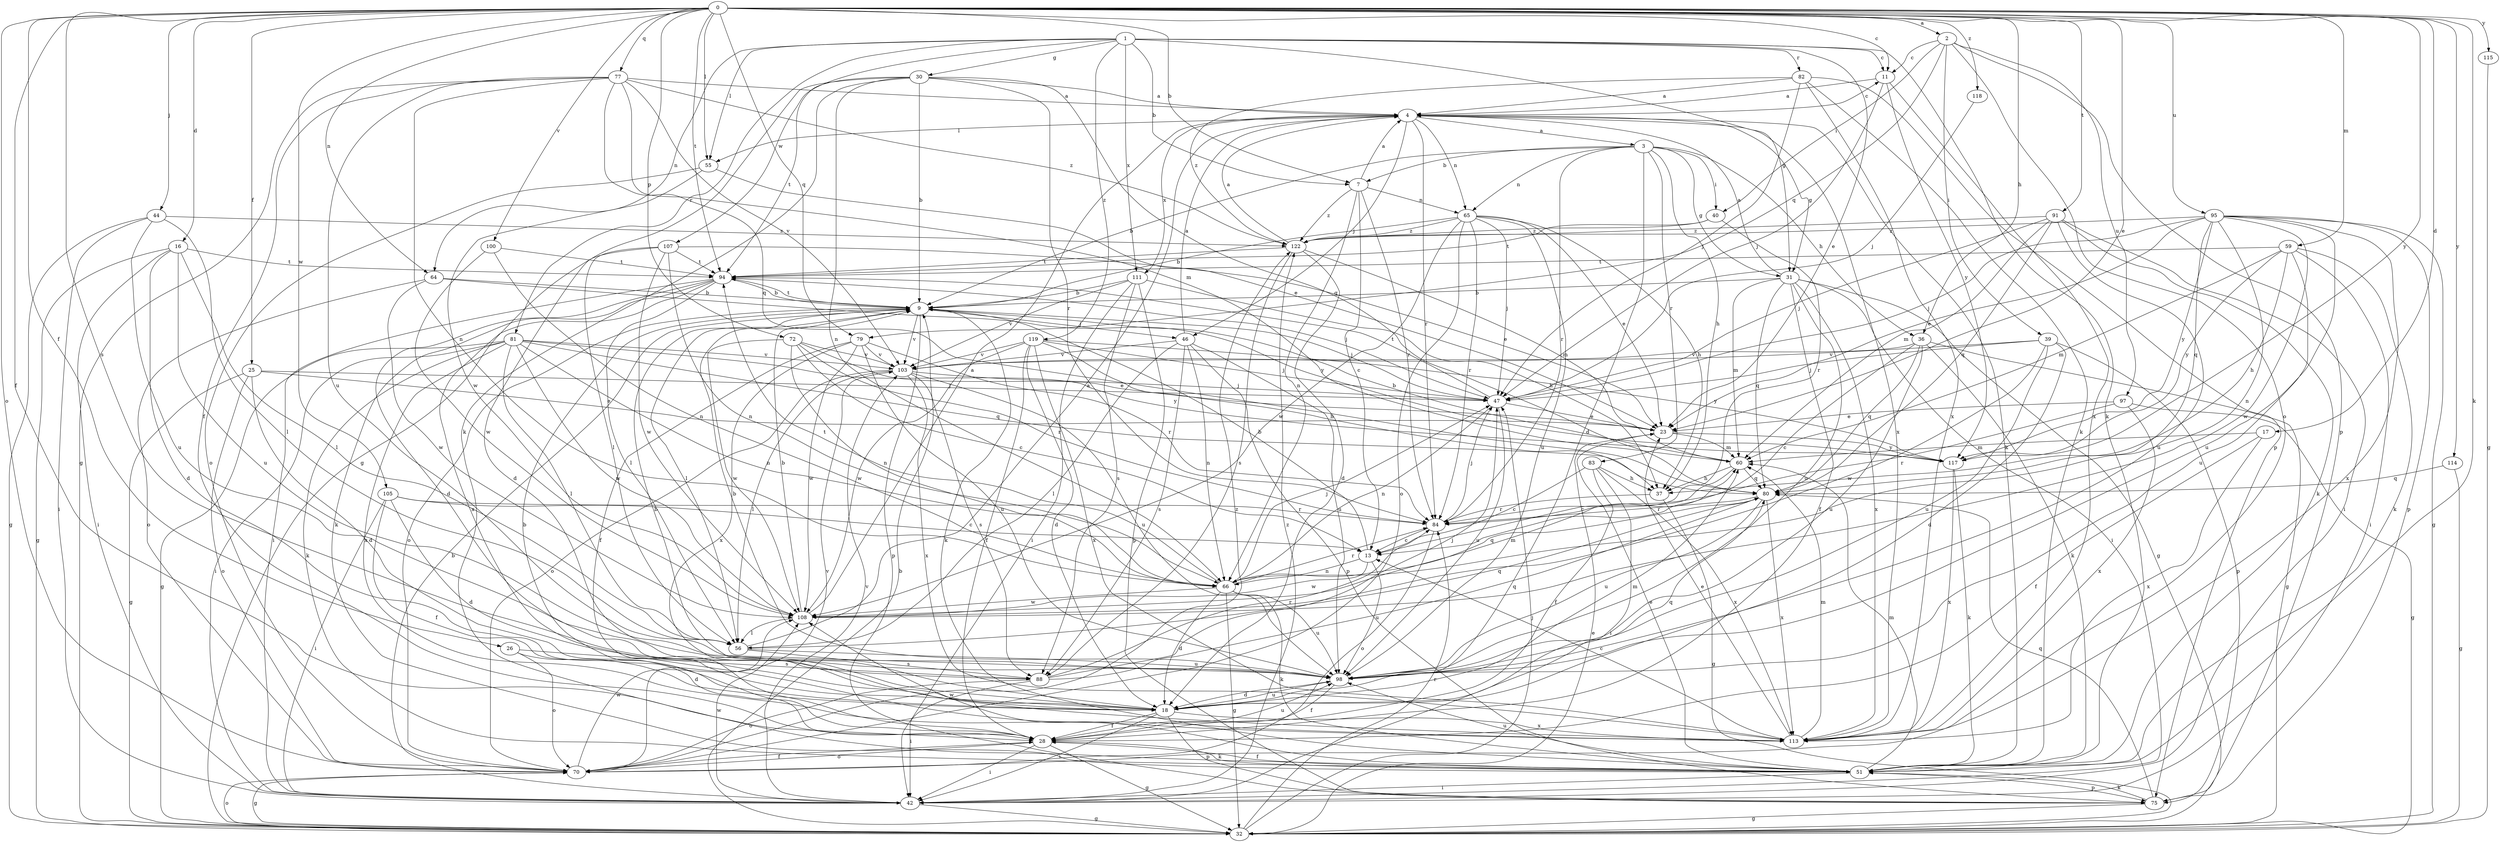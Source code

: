 strict digraph  {
0;
1;
2;
3;
4;
7;
9;
11;
13;
16;
17;
18;
23;
25;
26;
28;
30;
31;
32;
36;
37;
39;
40;
42;
44;
46;
47;
51;
55;
56;
59;
60;
64;
65;
66;
70;
72;
75;
77;
79;
80;
81;
82;
83;
84;
88;
91;
94;
95;
97;
98;
100;
103;
105;
107;
108;
111;
113;
114;
115;
117;
118;
119;
122;
0 -> 2  [label=a];
0 -> 7  [label=b];
0 -> 11  [label=c];
0 -> 16  [label=d];
0 -> 17  [label=d];
0 -> 23  [label=e];
0 -> 25  [label=f];
0 -> 26  [label=f];
0 -> 28  [label=f];
0 -> 36  [label=h];
0 -> 44  [label=j];
0 -> 51  [label=k];
0 -> 55  [label=l];
0 -> 59  [label=m];
0 -> 64  [label=n];
0 -> 70  [label=o];
0 -> 72  [label=p];
0 -> 77  [label=q];
0 -> 79  [label=q];
0 -> 88  [label=s];
0 -> 91  [label=t];
0 -> 94  [label=t];
0 -> 95  [label=u];
0 -> 100  [label=v];
0 -> 105  [label=w];
0 -> 114  [label=y];
0 -> 115  [label=y];
0 -> 117  [label=y];
0 -> 118  [label=z];
1 -> 7  [label=b];
1 -> 11  [label=c];
1 -> 23  [label=e];
1 -> 30  [label=g];
1 -> 31  [label=g];
1 -> 51  [label=k];
1 -> 55  [label=l];
1 -> 64  [label=n];
1 -> 81  [label=r];
1 -> 82  [label=r];
1 -> 107  [label=w];
1 -> 111  [label=x];
1 -> 119  [label=z];
2 -> 11  [label=c];
2 -> 39  [label=i];
2 -> 40  [label=i];
2 -> 70  [label=o];
2 -> 75  [label=p];
2 -> 79  [label=q];
2 -> 97  [label=u];
3 -> 7  [label=b];
3 -> 9  [label=b];
3 -> 18  [label=d];
3 -> 31  [label=g];
3 -> 36  [label=h];
3 -> 37  [label=h];
3 -> 40  [label=i];
3 -> 65  [label=n];
3 -> 83  [label=r];
3 -> 84  [label=r];
4 -> 3  [label=a];
4 -> 11  [label=c];
4 -> 31  [label=g];
4 -> 46  [label=j];
4 -> 51  [label=k];
4 -> 55  [label=l];
4 -> 65  [label=n];
4 -> 84  [label=r];
4 -> 111  [label=x];
4 -> 113  [label=x];
7 -> 4  [label=a];
7 -> 13  [label=c];
7 -> 65  [label=n];
7 -> 66  [label=n];
7 -> 84  [label=r];
7 -> 122  [label=z];
9 -> 46  [label=j];
9 -> 47  [label=j];
9 -> 51  [label=k];
9 -> 56  [label=l];
9 -> 70  [label=o];
9 -> 75  [label=p];
9 -> 94  [label=t];
9 -> 103  [label=v];
11 -> 4  [label=a];
11 -> 47  [label=j];
11 -> 113  [label=x];
11 -> 117  [label=y];
13 -> 9  [label=b];
13 -> 66  [label=n];
13 -> 98  [label=u];
13 -> 108  [label=w];
16 -> 18  [label=d];
16 -> 32  [label=g];
16 -> 42  [label=i];
16 -> 56  [label=l];
16 -> 94  [label=t];
16 -> 98  [label=u];
17 -> 28  [label=f];
17 -> 60  [label=m];
17 -> 113  [label=x];
18 -> 9  [label=b];
18 -> 28  [label=f];
18 -> 42  [label=i];
18 -> 60  [label=m];
18 -> 75  [label=p];
18 -> 80  [label=q];
18 -> 98  [label=u];
18 -> 113  [label=x];
23 -> 60  [label=m];
23 -> 117  [label=y];
25 -> 18  [label=d];
25 -> 23  [label=e];
25 -> 32  [label=g];
25 -> 47  [label=j];
25 -> 70  [label=o];
26 -> 18  [label=d];
26 -> 70  [label=o];
26 -> 88  [label=s];
28 -> 9  [label=b];
28 -> 32  [label=g];
28 -> 42  [label=i];
28 -> 51  [label=k];
28 -> 70  [label=o];
28 -> 98  [label=u];
30 -> 4  [label=a];
30 -> 9  [label=b];
30 -> 32  [label=g];
30 -> 51  [label=k];
30 -> 66  [label=n];
30 -> 80  [label=q];
30 -> 84  [label=r];
30 -> 94  [label=t];
31 -> 4  [label=a];
31 -> 9  [label=b];
31 -> 28  [label=f];
31 -> 32  [label=g];
31 -> 42  [label=i];
31 -> 60  [label=m];
31 -> 80  [label=q];
31 -> 98  [label=u];
31 -> 113  [label=x];
32 -> 9  [label=b];
32 -> 23  [label=e];
32 -> 47  [label=j];
32 -> 70  [label=o];
32 -> 84  [label=r];
36 -> 13  [label=c];
36 -> 32  [label=g];
36 -> 51  [label=k];
36 -> 80  [label=q];
36 -> 98  [label=u];
36 -> 103  [label=v];
37 -> 32  [label=g];
37 -> 84  [label=r];
39 -> 18  [label=d];
39 -> 47  [label=j];
39 -> 75  [label=p];
39 -> 98  [label=u];
39 -> 103  [label=v];
39 -> 108  [label=w];
40 -> 84  [label=r];
40 -> 94  [label=t];
40 -> 122  [label=z];
42 -> 9  [label=b];
42 -> 32  [label=g];
42 -> 103  [label=v];
42 -> 108  [label=w];
42 -> 122  [label=z];
44 -> 32  [label=g];
44 -> 42  [label=i];
44 -> 56  [label=l];
44 -> 98  [label=u];
44 -> 122  [label=z];
46 -> 4  [label=a];
46 -> 56  [label=l];
46 -> 66  [label=n];
46 -> 75  [label=p];
46 -> 88  [label=s];
46 -> 98  [label=u];
46 -> 103  [label=v];
47 -> 23  [label=e];
47 -> 66  [label=n];
47 -> 94  [label=t];
47 -> 98  [label=u];
51 -> 23  [label=e];
51 -> 28  [label=f];
51 -> 42  [label=i];
51 -> 60  [label=m];
51 -> 75  [label=p];
51 -> 98  [label=u];
51 -> 108  [label=w];
55 -> 23  [label=e];
55 -> 70  [label=o];
55 -> 108  [label=w];
56 -> 4  [label=a];
56 -> 80  [label=q];
56 -> 88  [label=s];
56 -> 98  [label=u];
59 -> 37  [label=h];
59 -> 42  [label=i];
59 -> 51  [label=k];
59 -> 60  [label=m];
59 -> 94  [label=t];
59 -> 98  [label=u];
59 -> 117  [label=y];
60 -> 9  [label=b];
60 -> 13  [label=c];
60 -> 37  [label=h];
60 -> 80  [label=q];
64 -> 9  [label=b];
64 -> 70  [label=o];
64 -> 108  [label=w];
64 -> 117  [label=y];
65 -> 9  [label=b];
65 -> 23  [label=e];
65 -> 37  [label=h];
65 -> 47  [label=j];
65 -> 70  [label=o];
65 -> 84  [label=r];
65 -> 98  [label=u];
65 -> 108  [label=w];
65 -> 122  [label=z];
66 -> 18  [label=d];
66 -> 32  [label=g];
66 -> 47  [label=j];
66 -> 51  [label=k];
66 -> 80  [label=q];
66 -> 84  [label=r];
66 -> 94  [label=t];
66 -> 98  [label=u];
66 -> 108  [label=w];
70 -> 28  [label=f];
70 -> 32  [label=g];
70 -> 103  [label=v];
70 -> 108  [label=w];
70 -> 122  [label=z];
72 -> 13  [label=c];
72 -> 23  [label=e];
72 -> 66  [label=n];
72 -> 84  [label=r];
72 -> 103  [label=v];
72 -> 108  [label=w];
75 -> 32  [label=g];
75 -> 51  [label=k];
75 -> 80  [label=q];
77 -> 4  [label=a];
77 -> 28  [label=f];
77 -> 32  [label=g];
77 -> 60  [label=m];
77 -> 66  [label=n];
77 -> 80  [label=q];
77 -> 98  [label=u];
77 -> 103  [label=v];
77 -> 122  [label=z];
79 -> 28  [label=f];
79 -> 84  [label=r];
79 -> 98  [label=u];
79 -> 103  [label=v];
79 -> 108  [label=w];
79 -> 113  [label=x];
80 -> 84  [label=r];
80 -> 98  [label=u];
80 -> 113  [label=x];
81 -> 32  [label=g];
81 -> 42  [label=i];
81 -> 51  [label=k];
81 -> 56  [label=l];
81 -> 66  [label=n];
81 -> 80  [label=q];
81 -> 103  [label=v];
81 -> 108  [label=w];
81 -> 113  [label=x];
81 -> 117  [label=y];
82 -> 4  [label=a];
82 -> 47  [label=j];
82 -> 51  [label=k];
82 -> 75  [label=p];
82 -> 113  [label=x];
82 -> 122  [label=z];
83 -> 13  [label=c];
83 -> 28  [label=f];
83 -> 37  [label=h];
83 -> 42  [label=i];
83 -> 113  [label=x];
84 -> 13  [label=c];
84 -> 47  [label=j];
84 -> 70  [label=o];
88 -> 42  [label=i];
88 -> 47  [label=j];
88 -> 70  [label=o];
88 -> 80  [label=q];
88 -> 84  [label=r];
91 -> 42  [label=i];
91 -> 47  [label=j];
91 -> 51  [label=k];
91 -> 60  [label=m];
91 -> 80  [label=q];
91 -> 98  [label=u];
91 -> 122  [label=z];
94 -> 9  [label=b];
94 -> 18  [label=d];
94 -> 42  [label=i];
94 -> 47  [label=j];
94 -> 51  [label=k];
94 -> 56  [label=l];
94 -> 113  [label=x];
95 -> 23  [label=e];
95 -> 32  [label=g];
95 -> 47  [label=j];
95 -> 66  [label=n];
95 -> 75  [label=p];
95 -> 80  [label=q];
95 -> 98  [label=u];
95 -> 108  [label=w];
95 -> 113  [label=x];
95 -> 117  [label=y];
95 -> 122  [label=z];
97 -> 23  [label=e];
97 -> 32  [label=g];
97 -> 84  [label=r];
97 -> 113  [label=x];
98 -> 9  [label=b];
98 -> 18  [label=d];
98 -> 28  [label=f];
100 -> 66  [label=n];
100 -> 94  [label=t];
100 -> 108  [label=w];
103 -> 47  [label=j];
103 -> 56  [label=l];
103 -> 70  [label=o];
103 -> 88  [label=s];
103 -> 98  [label=u];
103 -> 113  [label=x];
105 -> 13  [label=c];
105 -> 18  [label=d];
105 -> 28  [label=f];
105 -> 42  [label=i];
105 -> 84  [label=r];
107 -> 18  [label=d];
107 -> 23  [label=e];
107 -> 56  [label=l];
107 -> 66  [label=n];
107 -> 94  [label=t];
107 -> 108  [label=w];
108 -> 4  [label=a];
108 -> 9  [label=b];
108 -> 56  [label=l];
108 -> 60  [label=m];
111 -> 9  [label=b];
111 -> 37  [label=h];
111 -> 42  [label=i];
111 -> 75  [label=p];
111 -> 88  [label=s];
111 -> 103  [label=v];
113 -> 13  [label=c];
113 -> 23  [label=e];
113 -> 60  [label=m];
114 -> 32  [label=g];
114 -> 80  [label=q];
115 -> 32  [label=g];
117 -> 51  [label=k];
117 -> 113  [label=x];
118 -> 47  [label=j];
119 -> 18  [label=d];
119 -> 28  [label=f];
119 -> 37  [label=h];
119 -> 47  [label=j];
119 -> 103  [label=v];
119 -> 108  [label=w];
119 -> 113  [label=x];
119 -> 117  [label=y];
122 -> 4  [label=a];
122 -> 18  [label=d];
122 -> 60  [label=m];
122 -> 88  [label=s];
122 -> 94  [label=t];
}
